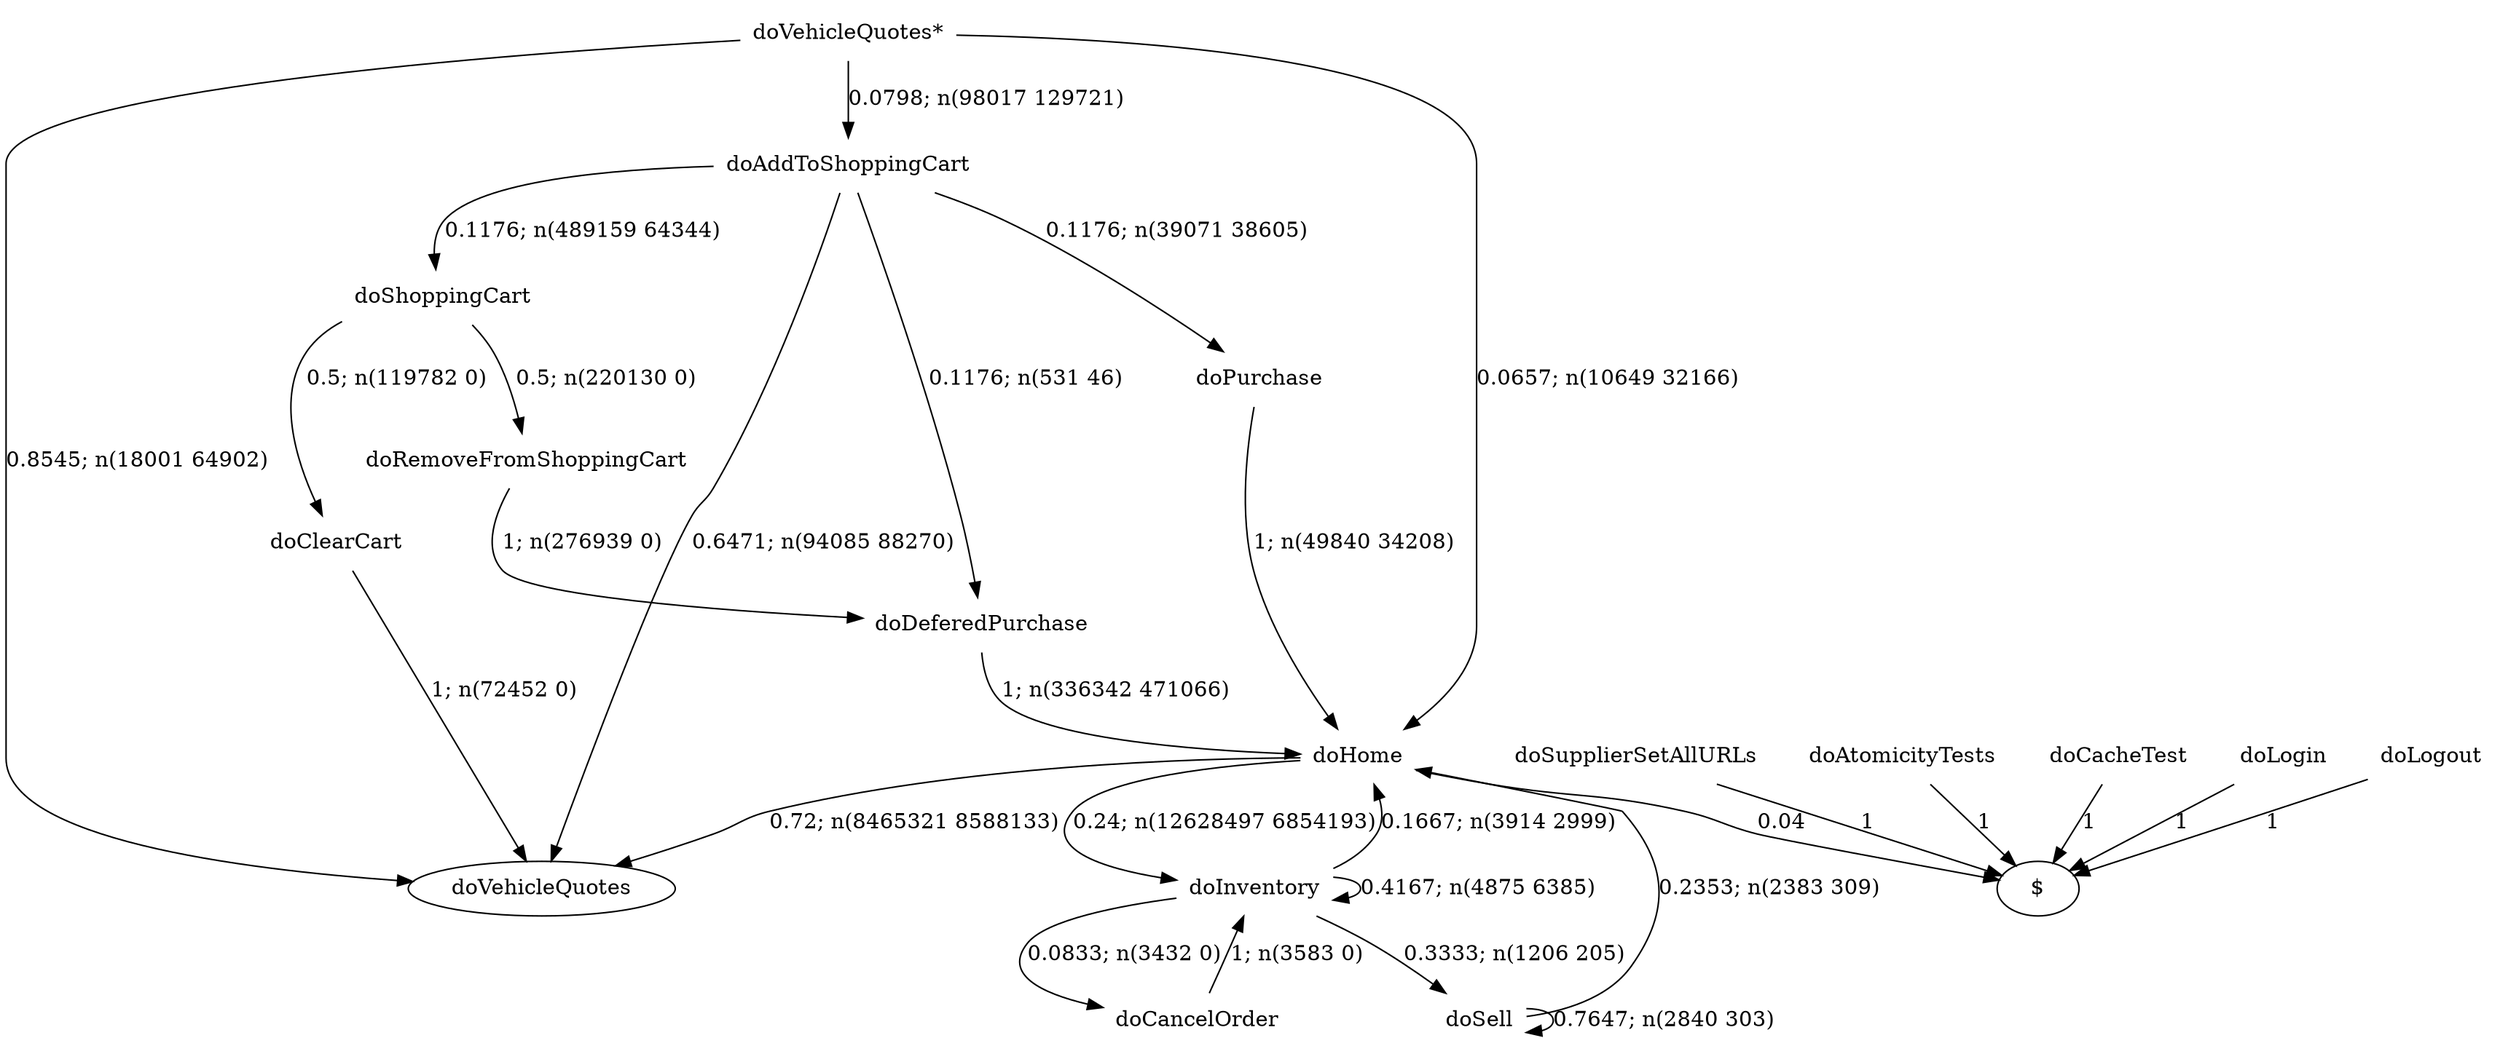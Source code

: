 digraph G {"doVehicleQuotes*" [label="doVehicleQuotes*",shape=none];"doSupplierSetAllURLs" [label="doSupplierSetAllURLs",shape=none];"doAtomicityTests" [label="doAtomicityTests",shape=none];"doCacheTest" [label="doCacheTest",shape=none];"doLogin" [label="doLogin",shape=none];"doAddToShoppingCart" [label="doAddToShoppingCart",shape=none];"doDeferedPurchase" [label="doDeferedPurchase",shape=none];"doHome" [label="doHome",shape=none];"doShoppingCart" [label="doShoppingCart",shape=none];"doClearCart" [label="doClearCart",shape=none];"doPurchase" [label="doPurchase",shape=none];"doInventory" [label="doInventory",shape=none];"doSell" [label="doSell",shape=none];"doLogout" [label="doLogout",shape=none];"doCancelOrder" [label="doCancelOrder",shape=none];"doRemoveFromShoppingCart" [label="doRemoveFromShoppingCart",shape=none];"doVehicleQuotes*"->"doVehicleQuotes" [style=solid,label="0.8545; n(18001 64902)"];"doVehicleQuotes*"->"doAddToShoppingCart" [style=solid,label="0.0798; n(98017 129721)"];"doVehicleQuotes*"->"doHome" [style=solid,label="0.0657; n(10649 32166)"];"doSupplierSetAllURLs"->"$" [style=solid,label="1"];"doAtomicityTests"->"$" [style=solid,label="1"];"doCacheTest"->"$" [style=solid,label="1"];"doLogin"->"$" [style=solid,label="1"];"doAddToShoppingCart"->"doVehicleQuotes" [style=solid,label="0.6471; n(94085 88270)"];"doAddToShoppingCart"->"doDeferedPurchase" [style=solid,label="0.1176; n(531 46)"];"doAddToShoppingCart"->"doShoppingCart" [style=solid,label="0.1176; n(489159 64344)"];"doAddToShoppingCart"->"doPurchase" [style=solid,label="0.1176; n(39071 38605)"];"doDeferedPurchase"->"doHome" [style=solid,label="1; n(336342 471066)"];"doHome"->"doVehicleQuotes" [style=solid,label="0.72; n(8465321 8588133)"];"doHome"->"doInventory" [style=solid,label="0.24; n(12628497 6854193)"];"doHome"->"$" [style=solid,label="0.04"];"doShoppingCart"->"doClearCart" [style=solid,label="0.5; n(119782 0)"];"doShoppingCart"->"doRemoveFromShoppingCart" [style=solid,label="0.5; n(220130 0)"];"doClearCart"->"doVehicleQuotes" [style=solid,label="1; n(72452 0)"];"doPurchase"->"doHome" [style=solid,label="1; n(49840 34208)"];"doInventory"->"doHome" [style=solid,label="0.1667; n(3914 2999)"];"doInventory"->"doInventory" [style=solid,label="0.4167; n(4875 6385)"];"doInventory"->"doSell" [style=solid,label="0.3333; n(1206 205)"];"doInventory"->"doCancelOrder" [style=solid,label="0.0833; n(3432 0)"];"doSell"->"doHome" [style=solid,label="0.2353; n(2383 309)"];"doSell"->"doSell" [style=solid,label="0.7647; n(2840 303)"];"doLogout"->"$" [style=solid,label="1"];"doCancelOrder"->"doInventory" [style=solid,label="1; n(3583 0)"];"doRemoveFromShoppingCart"->"doDeferedPurchase" [style=solid,label="1; n(276939 0)"];}
